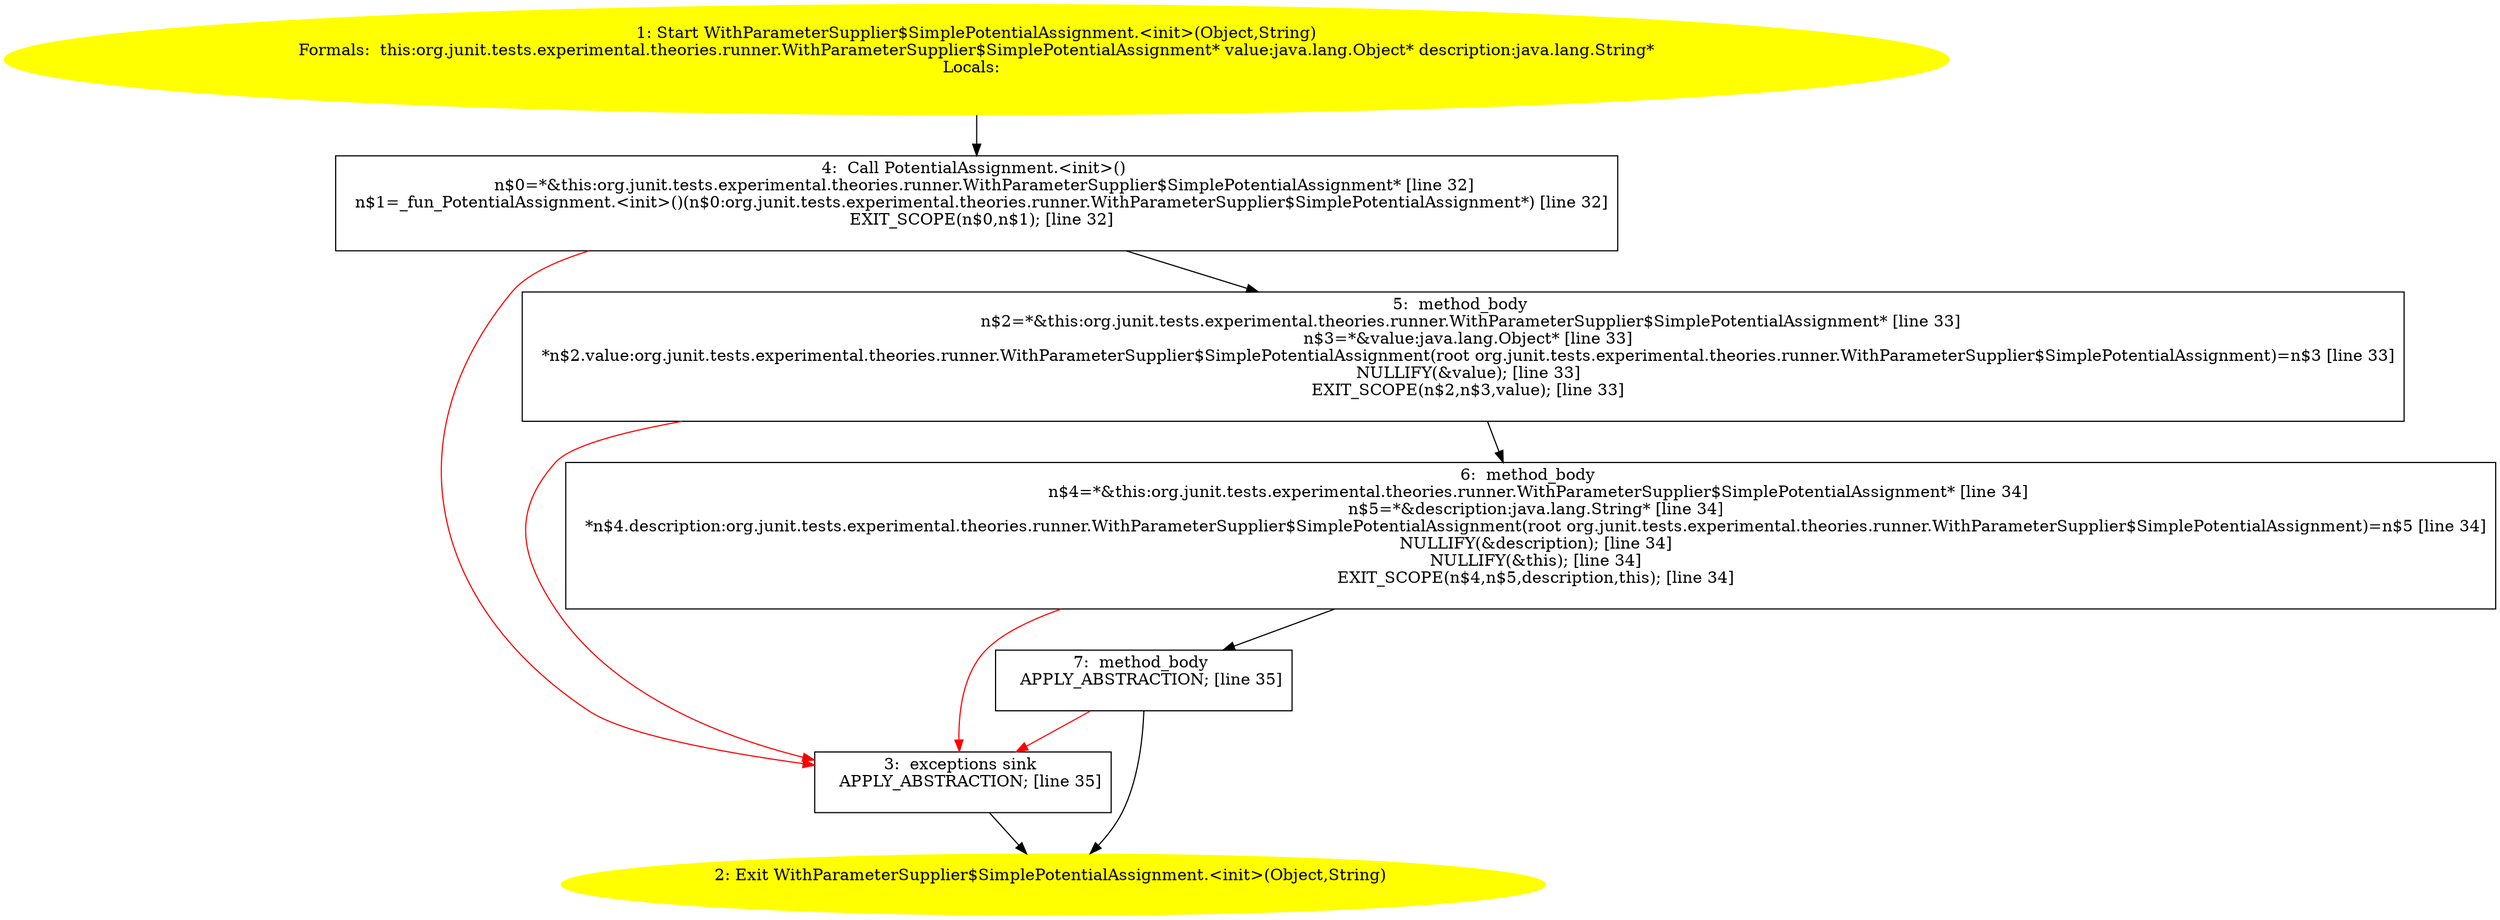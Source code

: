 /* @generated */
digraph cfg {
"org.junit.tests.experimental.theories.runner.WithParameterSupplier$SimplePotentialAssignment.<init>(.64db3222092013e9bf4783bf4cdb8630_1" [label="1: Start WithParameterSupplier$SimplePotentialAssignment.<init>(Object,String)\nFormals:  this:org.junit.tests.experimental.theories.runner.WithParameterSupplier$SimplePotentialAssignment* value:java.lang.Object* description:java.lang.String*\nLocals:  \n  " color=yellow style=filled]
	

	 "org.junit.tests.experimental.theories.runner.WithParameterSupplier$SimplePotentialAssignment.<init>(.64db3222092013e9bf4783bf4cdb8630_1" -> "org.junit.tests.experimental.theories.runner.WithParameterSupplier$SimplePotentialAssignment.<init>(.64db3222092013e9bf4783bf4cdb8630_4" ;
"org.junit.tests.experimental.theories.runner.WithParameterSupplier$SimplePotentialAssignment.<init>(.64db3222092013e9bf4783bf4cdb8630_2" [label="2: Exit WithParameterSupplier$SimplePotentialAssignment.<init>(Object,String) \n  " color=yellow style=filled]
	

"org.junit.tests.experimental.theories.runner.WithParameterSupplier$SimplePotentialAssignment.<init>(.64db3222092013e9bf4783bf4cdb8630_3" [label="3:  exceptions sink \n   APPLY_ABSTRACTION; [line 35]\n " shape="box"]
	

	 "org.junit.tests.experimental.theories.runner.WithParameterSupplier$SimplePotentialAssignment.<init>(.64db3222092013e9bf4783bf4cdb8630_3" -> "org.junit.tests.experimental.theories.runner.WithParameterSupplier$SimplePotentialAssignment.<init>(.64db3222092013e9bf4783bf4cdb8630_2" ;
"org.junit.tests.experimental.theories.runner.WithParameterSupplier$SimplePotentialAssignment.<init>(.64db3222092013e9bf4783bf4cdb8630_4" [label="4:  Call PotentialAssignment.<init>() \n   n$0=*&this:org.junit.tests.experimental.theories.runner.WithParameterSupplier$SimplePotentialAssignment* [line 32]\n  n$1=_fun_PotentialAssignment.<init>()(n$0:org.junit.tests.experimental.theories.runner.WithParameterSupplier$SimplePotentialAssignment*) [line 32]\n  EXIT_SCOPE(n$0,n$1); [line 32]\n " shape="box"]
	

	 "org.junit.tests.experimental.theories.runner.WithParameterSupplier$SimplePotentialAssignment.<init>(.64db3222092013e9bf4783bf4cdb8630_4" -> "org.junit.tests.experimental.theories.runner.WithParameterSupplier$SimplePotentialAssignment.<init>(.64db3222092013e9bf4783bf4cdb8630_5" ;
	 "org.junit.tests.experimental.theories.runner.WithParameterSupplier$SimplePotentialAssignment.<init>(.64db3222092013e9bf4783bf4cdb8630_4" -> "org.junit.tests.experimental.theories.runner.WithParameterSupplier$SimplePotentialAssignment.<init>(.64db3222092013e9bf4783bf4cdb8630_3" [color="red" ];
"org.junit.tests.experimental.theories.runner.WithParameterSupplier$SimplePotentialAssignment.<init>(.64db3222092013e9bf4783bf4cdb8630_5" [label="5:  method_body \n   n$2=*&this:org.junit.tests.experimental.theories.runner.WithParameterSupplier$SimplePotentialAssignment* [line 33]\n  n$3=*&value:java.lang.Object* [line 33]\n  *n$2.value:org.junit.tests.experimental.theories.runner.WithParameterSupplier$SimplePotentialAssignment(root org.junit.tests.experimental.theories.runner.WithParameterSupplier$SimplePotentialAssignment)=n$3 [line 33]\n  NULLIFY(&value); [line 33]\n  EXIT_SCOPE(n$2,n$3,value); [line 33]\n " shape="box"]
	

	 "org.junit.tests.experimental.theories.runner.WithParameterSupplier$SimplePotentialAssignment.<init>(.64db3222092013e9bf4783bf4cdb8630_5" -> "org.junit.tests.experimental.theories.runner.WithParameterSupplier$SimplePotentialAssignment.<init>(.64db3222092013e9bf4783bf4cdb8630_6" ;
	 "org.junit.tests.experimental.theories.runner.WithParameterSupplier$SimplePotentialAssignment.<init>(.64db3222092013e9bf4783bf4cdb8630_5" -> "org.junit.tests.experimental.theories.runner.WithParameterSupplier$SimplePotentialAssignment.<init>(.64db3222092013e9bf4783bf4cdb8630_3" [color="red" ];
"org.junit.tests.experimental.theories.runner.WithParameterSupplier$SimplePotentialAssignment.<init>(.64db3222092013e9bf4783bf4cdb8630_6" [label="6:  method_body \n   n$4=*&this:org.junit.tests.experimental.theories.runner.WithParameterSupplier$SimplePotentialAssignment* [line 34]\n  n$5=*&description:java.lang.String* [line 34]\n  *n$4.description:org.junit.tests.experimental.theories.runner.WithParameterSupplier$SimplePotentialAssignment(root org.junit.tests.experimental.theories.runner.WithParameterSupplier$SimplePotentialAssignment)=n$5 [line 34]\n  NULLIFY(&description); [line 34]\n  NULLIFY(&this); [line 34]\n  EXIT_SCOPE(n$4,n$5,description,this); [line 34]\n " shape="box"]
	

	 "org.junit.tests.experimental.theories.runner.WithParameterSupplier$SimplePotentialAssignment.<init>(.64db3222092013e9bf4783bf4cdb8630_6" -> "org.junit.tests.experimental.theories.runner.WithParameterSupplier$SimplePotentialAssignment.<init>(.64db3222092013e9bf4783bf4cdb8630_7" ;
	 "org.junit.tests.experimental.theories.runner.WithParameterSupplier$SimplePotentialAssignment.<init>(.64db3222092013e9bf4783bf4cdb8630_6" -> "org.junit.tests.experimental.theories.runner.WithParameterSupplier$SimplePotentialAssignment.<init>(.64db3222092013e9bf4783bf4cdb8630_3" [color="red" ];
"org.junit.tests.experimental.theories.runner.WithParameterSupplier$SimplePotentialAssignment.<init>(.64db3222092013e9bf4783bf4cdb8630_7" [label="7:  method_body \n   APPLY_ABSTRACTION; [line 35]\n " shape="box"]
	

	 "org.junit.tests.experimental.theories.runner.WithParameterSupplier$SimplePotentialAssignment.<init>(.64db3222092013e9bf4783bf4cdb8630_7" -> "org.junit.tests.experimental.theories.runner.WithParameterSupplier$SimplePotentialAssignment.<init>(.64db3222092013e9bf4783bf4cdb8630_2" ;
	 "org.junit.tests.experimental.theories.runner.WithParameterSupplier$SimplePotentialAssignment.<init>(.64db3222092013e9bf4783bf4cdb8630_7" -> "org.junit.tests.experimental.theories.runner.WithParameterSupplier$SimplePotentialAssignment.<init>(.64db3222092013e9bf4783bf4cdb8630_3" [color="red" ];
}
